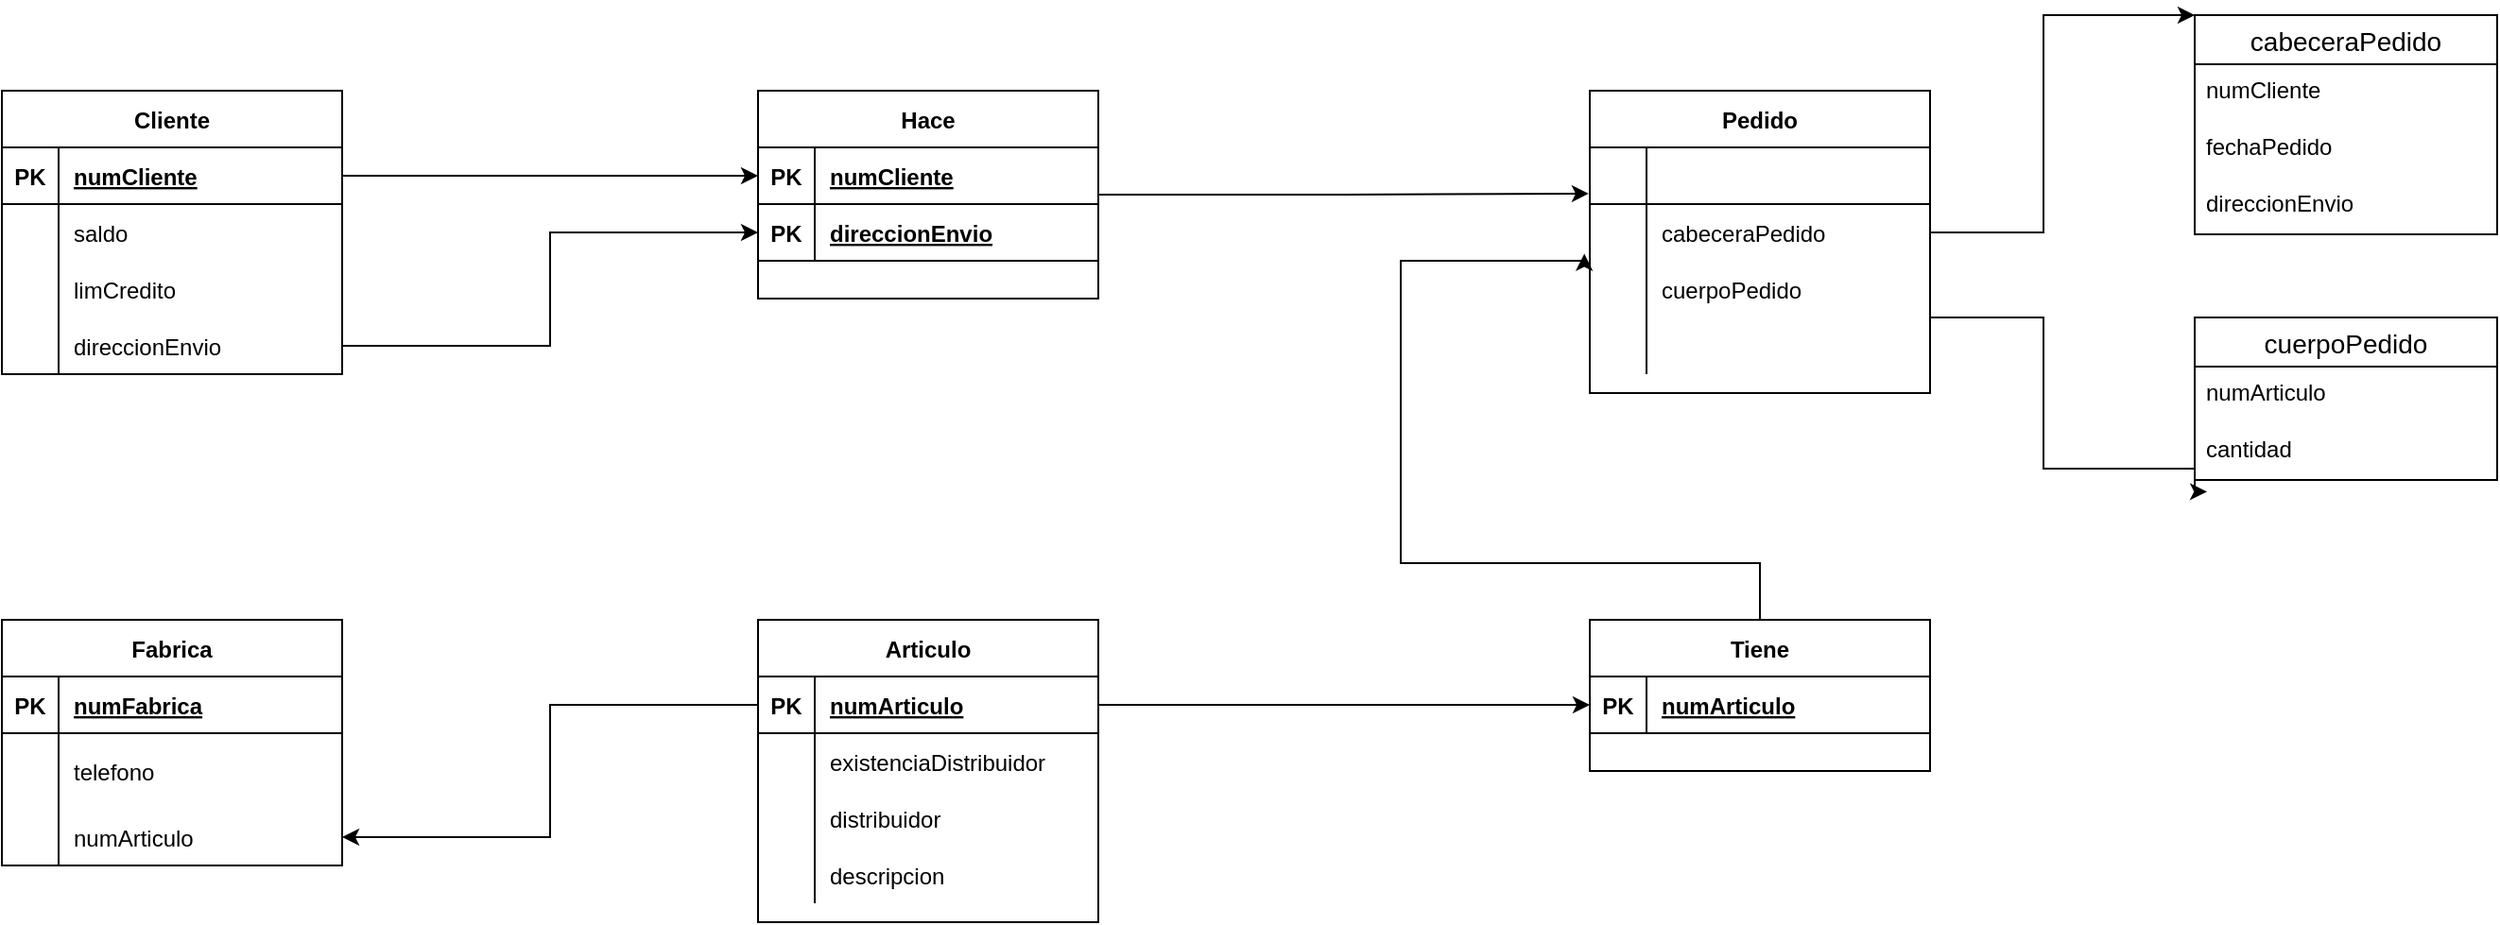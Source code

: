 <mxfile version="13.6.10" type="github"><diagram id="okJQ3bdY4JAh7K6EeQ1p" name="Page-1"><mxGraphModel dx="1304" dy="542" grid="1" gridSize="10" guides="1" tooltips="1" connect="1" arrows="1" fold="1" page="1" pageScale="1" pageWidth="1600" pageHeight="900" math="0" shadow="0"><root><mxCell id="0"/><mxCell id="1" parent="0"/><mxCell id="oLl_Wkx4Nh1EhpCTeB_h-106" style="edgeStyle=orthogonalEdgeStyle;rounded=0;orthogonalLoop=1;jettySize=auto;html=1;exitX=1;exitY=0.75;exitDx=0;exitDy=0;entryX=0.041;entryY=1.208;entryDx=0;entryDy=0;entryPerimeter=0;" edge="1" parent="1" source="oLl_Wkx4Nh1EhpCTeB_h-80" target="oLl_Wkx4Nh1EhpCTeB_h-104"><mxGeometry relative="1" as="geometry"><Array as="points"><mxPoint x="1160" y="200"/><mxPoint x="1160" y="280"/><mxPoint x="1240" y="280"/><mxPoint x="1240" y="292"/></Array></mxGeometry></mxCell><mxCell id="oLl_Wkx4Nh1EhpCTeB_h-100" style="edgeStyle=orthogonalEdgeStyle;rounded=0;orthogonalLoop=1;jettySize=auto;html=1;entryX=0;entryY=0;entryDx=0;entryDy=0;" edge="1" parent="1" source="oLl_Wkx4Nh1EhpCTeB_h-84" target="oLl_Wkx4Nh1EhpCTeB_h-96"><mxGeometry relative="1" as="geometry"><Array as="points"><mxPoint x="1160" y="155"/><mxPoint x="1160" y="40"/></Array></mxGeometry></mxCell><mxCell id="oLl_Wkx4Nh1EhpCTeB_h-168" style="edgeStyle=orthogonalEdgeStyle;rounded=0;orthogonalLoop=1;jettySize=auto;html=1;entryX=-0.003;entryY=0.816;entryDx=0;entryDy=0;entryPerimeter=0;" edge="1" parent="1" source="oLl_Wkx4Nh1EhpCTeB_h-133" target="oLl_Wkx4Nh1EhpCTeB_h-81"><mxGeometry relative="1" as="geometry"><mxPoint x="910" y="135.0" as="targetPoint"/></mxGeometry></mxCell><mxCell id="oLl_Wkx4Nh1EhpCTeB_h-133" value="Hace" style="shape=table;startSize=30;container=1;collapsible=1;childLayout=tableLayout;fixedRows=1;rowLines=0;fontStyle=1;align=center;resizeLast=1;" vertex="1" parent="1"><mxGeometry x="480" y="80" width="180" height="110" as="geometry"/></mxCell><mxCell id="oLl_Wkx4Nh1EhpCTeB_h-134" value="" style="shape=partialRectangle;collapsible=0;dropTarget=0;pointerEvents=0;fillColor=none;top=0;left=0;bottom=1;right=0;points=[[0,0.5],[1,0.5]];portConstraint=eastwest;" vertex="1" parent="oLl_Wkx4Nh1EhpCTeB_h-133"><mxGeometry y="30" width="180" height="30" as="geometry"/></mxCell><mxCell id="oLl_Wkx4Nh1EhpCTeB_h-135" value="PK" style="shape=partialRectangle;connectable=0;fillColor=none;top=0;left=0;bottom=0;right=0;fontStyle=1;overflow=hidden;" vertex="1" parent="oLl_Wkx4Nh1EhpCTeB_h-134"><mxGeometry width="30" height="30" as="geometry"/></mxCell><mxCell id="oLl_Wkx4Nh1EhpCTeB_h-136" value="numCliente" style="shape=partialRectangle;connectable=0;fillColor=none;top=0;left=0;bottom=0;right=0;align=left;spacingLeft=6;fontStyle=5;overflow=hidden;" vertex="1" parent="oLl_Wkx4Nh1EhpCTeB_h-134"><mxGeometry x="30" width="150" height="30" as="geometry"/></mxCell><mxCell id="oLl_Wkx4Nh1EhpCTeB_h-159" value="" style="shape=partialRectangle;collapsible=0;dropTarget=0;pointerEvents=0;fillColor=none;top=0;left=0;bottom=1;right=0;points=[[0,0.5],[1,0.5]];portConstraint=eastwest;" vertex="1" parent="oLl_Wkx4Nh1EhpCTeB_h-133"><mxGeometry y="60" width="180" height="30" as="geometry"/></mxCell><mxCell id="oLl_Wkx4Nh1EhpCTeB_h-160" value="PK" style="shape=partialRectangle;connectable=0;fillColor=none;top=0;left=0;bottom=0;right=0;fontStyle=1;overflow=hidden;" vertex="1" parent="oLl_Wkx4Nh1EhpCTeB_h-159"><mxGeometry width="30" height="30" as="geometry"/></mxCell><mxCell id="oLl_Wkx4Nh1EhpCTeB_h-161" value="direccionEnvio" style="shape=partialRectangle;connectable=0;fillColor=none;top=0;left=0;bottom=0;right=0;align=left;spacingLeft=6;fontStyle=5;overflow=hidden;" vertex="1" parent="oLl_Wkx4Nh1EhpCTeB_h-159"><mxGeometry x="30" width="150" height="30" as="geometry"/></mxCell><mxCell id="oLl_Wkx4Nh1EhpCTeB_h-163" style="edgeStyle=orthogonalEdgeStyle;rounded=0;orthogonalLoop=1;jettySize=auto;html=1;exitX=1;exitY=0.5;exitDx=0;exitDy=0;entryX=0;entryY=0.5;entryDx=0;entryDy=0;" edge="1" parent="1" source="oLl_Wkx4Nh1EhpCTeB_h-2" target="oLl_Wkx4Nh1EhpCTeB_h-134"><mxGeometry relative="1" as="geometry"/></mxCell><mxCell id="oLl_Wkx4Nh1EhpCTeB_h-164" style="edgeStyle=orthogonalEdgeStyle;rounded=0;orthogonalLoop=1;jettySize=auto;html=1;exitX=1;exitY=0.5;exitDx=0;exitDy=0;entryX=0;entryY=0.5;entryDx=0;entryDy=0;" edge="1" parent="1" source="oLl_Wkx4Nh1EhpCTeB_h-14" target="oLl_Wkx4Nh1EhpCTeB_h-159"><mxGeometry relative="1" as="geometry"/></mxCell><mxCell id="oLl_Wkx4Nh1EhpCTeB_h-80" value="Pedido" style="shape=table;startSize=30;container=1;collapsible=1;childLayout=tableLayout;fixedRows=1;rowLines=0;fontStyle=1;align=center;resizeLast=1;" vertex="1" parent="1"><mxGeometry x="920" y="80" width="180" height="160" as="geometry"/></mxCell><mxCell id="oLl_Wkx4Nh1EhpCTeB_h-81" value="" style="shape=partialRectangle;collapsible=0;dropTarget=0;pointerEvents=0;fillColor=none;top=0;left=0;bottom=1;right=0;points=[[0,0.5],[1,0.5]];portConstraint=eastwest;" vertex="1" parent="oLl_Wkx4Nh1EhpCTeB_h-80"><mxGeometry y="30" width="180" height="30" as="geometry"/></mxCell><mxCell id="oLl_Wkx4Nh1EhpCTeB_h-82" value="" style="shape=partialRectangle;connectable=0;fillColor=none;top=0;left=0;bottom=0;right=0;fontStyle=1;overflow=hidden;" vertex="1" parent="oLl_Wkx4Nh1EhpCTeB_h-81"><mxGeometry width="30" height="30" as="geometry"/></mxCell><mxCell id="oLl_Wkx4Nh1EhpCTeB_h-83" value="" style="shape=partialRectangle;connectable=0;fillColor=none;top=0;left=0;bottom=0;right=0;align=left;spacingLeft=6;fontStyle=5;overflow=hidden;" vertex="1" parent="oLl_Wkx4Nh1EhpCTeB_h-81"><mxGeometry x="30" width="150" height="30" as="geometry"/></mxCell><mxCell id="oLl_Wkx4Nh1EhpCTeB_h-84" value="" style="shape=partialRectangle;collapsible=0;dropTarget=0;pointerEvents=0;fillColor=none;top=0;left=0;bottom=0;right=0;points=[[0,0.5],[1,0.5]];portConstraint=eastwest;" vertex="1" parent="oLl_Wkx4Nh1EhpCTeB_h-80"><mxGeometry y="60" width="180" height="30" as="geometry"/></mxCell><mxCell id="oLl_Wkx4Nh1EhpCTeB_h-85" value="" style="shape=partialRectangle;connectable=0;fillColor=none;top=0;left=0;bottom=0;right=0;editable=1;overflow=hidden;" vertex="1" parent="oLl_Wkx4Nh1EhpCTeB_h-84"><mxGeometry width="30" height="30" as="geometry"/></mxCell><mxCell id="oLl_Wkx4Nh1EhpCTeB_h-86" value="cabeceraPedido" style="shape=partialRectangle;connectable=0;fillColor=none;top=0;left=0;bottom=0;right=0;align=left;spacingLeft=6;overflow=hidden;" vertex="1" parent="oLl_Wkx4Nh1EhpCTeB_h-84"><mxGeometry x="30" width="150" height="30" as="geometry"/></mxCell><mxCell id="oLl_Wkx4Nh1EhpCTeB_h-87" value="" style="shape=partialRectangle;collapsible=0;dropTarget=0;pointerEvents=0;fillColor=none;top=0;left=0;bottom=0;right=0;points=[[0,0.5],[1,0.5]];portConstraint=eastwest;" vertex="1" parent="oLl_Wkx4Nh1EhpCTeB_h-80"><mxGeometry y="90" width="180" height="30" as="geometry"/></mxCell><mxCell id="oLl_Wkx4Nh1EhpCTeB_h-88" value="" style="shape=partialRectangle;connectable=0;fillColor=none;top=0;left=0;bottom=0;right=0;editable=1;overflow=hidden;" vertex="1" parent="oLl_Wkx4Nh1EhpCTeB_h-87"><mxGeometry width="30" height="30" as="geometry"/></mxCell><mxCell id="oLl_Wkx4Nh1EhpCTeB_h-89" value="cuerpoPedido" style="shape=partialRectangle;connectable=0;fillColor=none;top=0;left=0;bottom=0;right=0;align=left;spacingLeft=6;overflow=hidden;" vertex="1" parent="oLl_Wkx4Nh1EhpCTeB_h-87"><mxGeometry x="30" width="150" height="30" as="geometry"/></mxCell><mxCell id="oLl_Wkx4Nh1EhpCTeB_h-90" value="" style="shape=partialRectangle;collapsible=0;dropTarget=0;pointerEvents=0;fillColor=none;top=0;left=0;bottom=0;right=0;points=[[0,0.5],[1,0.5]];portConstraint=eastwest;" vertex="1" parent="oLl_Wkx4Nh1EhpCTeB_h-80"><mxGeometry y="120" width="180" height="30" as="geometry"/></mxCell><mxCell id="oLl_Wkx4Nh1EhpCTeB_h-91" value="" style="shape=partialRectangle;connectable=0;fillColor=none;top=0;left=0;bottom=0;right=0;editable=1;overflow=hidden;" vertex="1" parent="oLl_Wkx4Nh1EhpCTeB_h-90"><mxGeometry width="30" height="30" as="geometry"/></mxCell><mxCell id="oLl_Wkx4Nh1EhpCTeB_h-92" value="" style="shape=partialRectangle;connectable=0;fillColor=none;top=0;left=0;bottom=0;right=0;align=left;spacingLeft=6;overflow=hidden;" vertex="1" parent="oLl_Wkx4Nh1EhpCTeB_h-90"><mxGeometry x="30" width="150" height="30" as="geometry"/></mxCell><mxCell id="oLl_Wkx4Nh1EhpCTeB_h-102" value="cuerpoPedido" style="swimlane;fontStyle=0;childLayout=stackLayout;horizontal=1;startSize=26;horizontalStack=0;resizeParent=1;resizeParentMax=0;resizeLast=0;collapsible=1;marginBottom=0;align=center;fontSize=14;" vertex="1" parent="1"><mxGeometry x="1240" y="200" width="160" height="86" as="geometry"/></mxCell><mxCell id="oLl_Wkx4Nh1EhpCTeB_h-103" value="numArticulo" style="text;strokeColor=none;fillColor=none;spacingLeft=4;spacingRight=4;overflow=hidden;rotatable=0;points=[[0,0.5],[1,0.5]];portConstraint=eastwest;fontSize=12;" vertex="1" parent="oLl_Wkx4Nh1EhpCTeB_h-102"><mxGeometry y="26" width="160" height="30" as="geometry"/></mxCell><mxCell id="oLl_Wkx4Nh1EhpCTeB_h-104" value="cantidad" style="text;strokeColor=none;fillColor=none;spacingLeft=4;spacingRight=4;overflow=hidden;rotatable=0;points=[[0,0.5],[1,0.5]];portConstraint=eastwest;fontSize=12;" vertex="1" parent="oLl_Wkx4Nh1EhpCTeB_h-102"><mxGeometry y="56" width="160" height="30" as="geometry"/></mxCell><mxCell id="oLl_Wkx4Nh1EhpCTeB_h-96" value="cabeceraPedido" style="swimlane;fontStyle=0;childLayout=stackLayout;horizontal=1;startSize=26;horizontalStack=0;resizeParent=1;resizeParentMax=0;resizeLast=0;collapsible=1;marginBottom=0;align=center;fontSize=14;" vertex="1" parent="1"><mxGeometry x="1240" y="40" width="160" height="116" as="geometry"/></mxCell><mxCell id="oLl_Wkx4Nh1EhpCTeB_h-98" value="numCliente" style="text;strokeColor=none;fillColor=none;spacingLeft=4;spacingRight=4;overflow=hidden;rotatable=0;points=[[0,0.5],[1,0.5]];portConstraint=eastwest;fontSize=12;" vertex="1" parent="oLl_Wkx4Nh1EhpCTeB_h-96"><mxGeometry y="26" width="160" height="30" as="geometry"/></mxCell><mxCell id="oLl_Wkx4Nh1EhpCTeB_h-99" value="fechaPedido" style="text;strokeColor=none;fillColor=none;spacingLeft=4;spacingRight=4;overflow=hidden;rotatable=0;points=[[0,0.5],[1,0.5]];portConstraint=eastwest;fontSize=12;" vertex="1" parent="oLl_Wkx4Nh1EhpCTeB_h-96"><mxGeometry y="56" width="160" height="30" as="geometry"/></mxCell><mxCell id="oLl_Wkx4Nh1EhpCTeB_h-101" value="direccionEnvio" style="text;strokeColor=none;fillColor=none;spacingLeft=4;spacingRight=4;overflow=hidden;rotatable=0;points=[[0,0.5],[1,0.5]];portConstraint=eastwest;fontSize=12;" vertex="1" parent="oLl_Wkx4Nh1EhpCTeB_h-96"><mxGeometry y="86" width="160" height="30" as="geometry"/></mxCell><mxCell id="oLl_Wkx4Nh1EhpCTeB_h-1" value="Cliente" style="shape=table;startSize=30;container=1;collapsible=1;childLayout=tableLayout;fixedRows=1;rowLines=0;fontStyle=1;align=center;resizeLast=1;" vertex="1" parent="1"><mxGeometry x="80" y="80" width="180" height="150" as="geometry"/></mxCell><mxCell id="oLl_Wkx4Nh1EhpCTeB_h-2" value="" style="shape=partialRectangle;collapsible=0;dropTarget=0;pointerEvents=0;fillColor=none;top=0;left=0;bottom=1;right=0;points=[[0,0.5],[1,0.5]];portConstraint=eastwest;" vertex="1" parent="oLl_Wkx4Nh1EhpCTeB_h-1"><mxGeometry y="30" width="180" height="30" as="geometry"/></mxCell><mxCell id="oLl_Wkx4Nh1EhpCTeB_h-3" value="PK" style="shape=partialRectangle;connectable=0;fillColor=none;top=0;left=0;bottom=0;right=0;fontStyle=1;overflow=hidden;" vertex="1" parent="oLl_Wkx4Nh1EhpCTeB_h-2"><mxGeometry width="30" height="30" as="geometry"/></mxCell><mxCell id="oLl_Wkx4Nh1EhpCTeB_h-4" value="numCliente" style="shape=partialRectangle;connectable=0;fillColor=none;top=0;left=0;bottom=0;right=0;align=left;spacingLeft=6;fontStyle=5;overflow=hidden;" vertex="1" parent="oLl_Wkx4Nh1EhpCTeB_h-2"><mxGeometry x="30" width="150" height="30" as="geometry"/></mxCell><mxCell id="oLl_Wkx4Nh1EhpCTeB_h-8" value="" style="shape=partialRectangle;collapsible=0;dropTarget=0;pointerEvents=0;fillColor=none;top=0;left=0;bottom=0;right=0;points=[[0,0.5],[1,0.5]];portConstraint=eastwest;" vertex="1" parent="oLl_Wkx4Nh1EhpCTeB_h-1"><mxGeometry y="60" width="180" height="30" as="geometry"/></mxCell><mxCell id="oLl_Wkx4Nh1EhpCTeB_h-9" value="" style="shape=partialRectangle;connectable=0;fillColor=none;top=0;left=0;bottom=0;right=0;editable=1;overflow=hidden;" vertex="1" parent="oLl_Wkx4Nh1EhpCTeB_h-8"><mxGeometry width="30" height="30" as="geometry"/></mxCell><mxCell id="oLl_Wkx4Nh1EhpCTeB_h-10" value="saldo" style="shape=partialRectangle;connectable=0;fillColor=none;top=0;left=0;bottom=0;right=0;align=left;spacingLeft=6;overflow=hidden;" vertex="1" parent="oLl_Wkx4Nh1EhpCTeB_h-8"><mxGeometry x="30" width="150" height="30" as="geometry"/></mxCell><mxCell id="oLl_Wkx4Nh1EhpCTeB_h-11" value="" style="shape=partialRectangle;collapsible=0;dropTarget=0;pointerEvents=0;fillColor=none;top=0;left=0;bottom=0;right=0;points=[[0,0.5],[1,0.5]];portConstraint=eastwest;" vertex="1" parent="oLl_Wkx4Nh1EhpCTeB_h-1"><mxGeometry y="90" width="180" height="30" as="geometry"/></mxCell><mxCell id="oLl_Wkx4Nh1EhpCTeB_h-12" value="" style="shape=partialRectangle;connectable=0;fillColor=none;top=0;left=0;bottom=0;right=0;editable=1;overflow=hidden;" vertex="1" parent="oLl_Wkx4Nh1EhpCTeB_h-11"><mxGeometry width="30" height="30" as="geometry"/></mxCell><mxCell id="oLl_Wkx4Nh1EhpCTeB_h-13" value="limCredito" style="shape=partialRectangle;connectable=0;fillColor=none;top=0;left=0;bottom=0;right=0;align=left;spacingLeft=6;overflow=hidden;" vertex="1" parent="oLl_Wkx4Nh1EhpCTeB_h-11"><mxGeometry x="30" width="150" height="30" as="geometry"/></mxCell><mxCell id="oLl_Wkx4Nh1EhpCTeB_h-14" value="" style="shape=partialRectangle;collapsible=0;dropTarget=0;pointerEvents=0;fillColor=none;top=0;left=0;bottom=0;right=0;points=[[0,0.5],[1,0.5]];portConstraint=eastwest;" vertex="1" parent="oLl_Wkx4Nh1EhpCTeB_h-1"><mxGeometry y="120" width="180" height="30" as="geometry"/></mxCell><mxCell id="oLl_Wkx4Nh1EhpCTeB_h-15" value="" style="shape=partialRectangle;connectable=0;fillColor=none;top=0;left=0;bottom=0;right=0;editable=1;overflow=hidden;" vertex="1" parent="oLl_Wkx4Nh1EhpCTeB_h-14"><mxGeometry width="30" height="30" as="geometry"/></mxCell><mxCell id="oLl_Wkx4Nh1EhpCTeB_h-16" value="direccionEnvio" style="shape=partialRectangle;connectable=0;fillColor=none;top=0;left=0;bottom=0;right=0;align=left;spacingLeft=6;overflow=hidden;" vertex="1" parent="oLl_Wkx4Nh1EhpCTeB_h-14"><mxGeometry x="30" width="150" height="30" as="geometry"/></mxCell><mxCell id="oLl_Wkx4Nh1EhpCTeB_h-20" value="Articulo" style="shape=table;startSize=30;container=1;collapsible=1;childLayout=tableLayout;fixedRows=1;rowLines=0;fontStyle=1;align=center;resizeLast=1;" vertex="1" parent="1"><mxGeometry x="480" y="360" width="180" height="160" as="geometry"/></mxCell><mxCell id="oLl_Wkx4Nh1EhpCTeB_h-21" value="" style="shape=partialRectangle;collapsible=0;dropTarget=0;pointerEvents=0;fillColor=none;top=0;left=0;bottom=1;right=0;points=[[0,0.5],[1,0.5]];portConstraint=eastwest;" vertex="1" parent="oLl_Wkx4Nh1EhpCTeB_h-20"><mxGeometry y="30" width="180" height="30" as="geometry"/></mxCell><mxCell id="oLl_Wkx4Nh1EhpCTeB_h-22" value="PK" style="shape=partialRectangle;connectable=0;fillColor=none;top=0;left=0;bottom=0;right=0;fontStyle=1;overflow=hidden;" vertex="1" parent="oLl_Wkx4Nh1EhpCTeB_h-21"><mxGeometry width="30" height="30" as="geometry"/></mxCell><mxCell id="oLl_Wkx4Nh1EhpCTeB_h-23" value="numArticulo" style="shape=partialRectangle;connectable=0;fillColor=none;top=0;left=0;bottom=0;right=0;align=left;spacingLeft=6;fontStyle=5;overflow=hidden;" vertex="1" parent="oLl_Wkx4Nh1EhpCTeB_h-21"><mxGeometry x="30" width="150" height="30" as="geometry"/></mxCell><mxCell id="oLl_Wkx4Nh1EhpCTeB_h-24" value="" style="shape=partialRectangle;collapsible=0;dropTarget=0;pointerEvents=0;fillColor=none;top=0;left=0;bottom=0;right=0;points=[[0,0.5],[1,0.5]];portConstraint=eastwest;" vertex="1" parent="oLl_Wkx4Nh1EhpCTeB_h-20"><mxGeometry y="60" width="180" height="30" as="geometry"/></mxCell><mxCell id="oLl_Wkx4Nh1EhpCTeB_h-25" value="" style="shape=partialRectangle;connectable=0;fillColor=none;top=0;left=0;bottom=0;right=0;editable=1;overflow=hidden;" vertex="1" parent="oLl_Wkx4Nh1EhpCTeB_h-24"><mxGeometry width="30" height="30" as="geometry"/></mxCell><mxCell id="oLl_Wkx4Nh1EhpCTeB_h-26" value="existenciaDistribuidor" style="shape=partialRectangle;connectable=0;fillColor=none;top=0;left=0;bottom=0;right=0;align=left;spacingLeft=6;overflow=hidden;" vertex="1" parent="oLl_Wkx4Nh1EhpCTeB_h-24"><mxGeometry x="30" width="150" height="30" as="geometry"/></mxCell><mxCell id="oLl_Wkx4Nh1EhpCTeB_h-27" value="" style="shape=partialRectangle;collapsible=0;dropTarget=0;pointerEvents=0;fillColor=none;top=0;left=0;bottom=0;right=0;points=[[0,0.5],[1,0.5]];portConstraint=eastwest;" vertex="1" parent="oLl_Wkx4Nh1EhpCTeB_h-20"><mxGeometry y="90" width="180" height="30" as="geometry"/></mxCell><mxCell id="oLl_Wkx4Nh1EhpCTeB_h-28" value="" style="shape=partialRectangle;connectable=0;fillColor=none;top=0;left=0;bottom=0;right=0;editable=1;overflow=hidden;" vertex="1" parent="oLl_Wkx4Nh1EhpCTeB_h-27"><mxGeometry width="30" height="30" as="geometry"/></mxCell><mxCell id="oLl_Wkx4Nh1EhpCTeB_h-29" value="distribuidor" style="shape=partialRectangle;connectable=0;fillColor=none;top=0;left=0;bottom=0;right=0;align=left;spacingLeft=6;overflow=hidden;" vertex="1" parent="oLl_Wkx4Nh1EhpCTeB_h-27"><mxGeometry x="30" width="150" height="30" as="geometry"/></mxCell><mxCell id="oLl_Wkx4Nh1EhpCTeB_h-30" value="" style="shape=partialRectangle;collapsible=0;dropTarget=0;pointerEvents=0;fillColor=none;top=0;left=0;bottom=0;right=0;points=[[0,0.5],[1,0.5]];portConstraint=eastwest;" vertex="1" parent="oLl_Wkx4Nh1EhpCTeB_h-20"><mxGeometry y="120" width="180" height="30" as="geometry"/></mxCell><mxCell id="oLl_Wkx4Nh1EhpCTeB_h-31" value="" style="shape=partialRectangle;connectable=0;fillColor=none;top=0;left=0;bottom=0;right=0;editable=1;overflow=hidden;" vertex="1" parent="oLl_Wkx4Nh1EhpCTeB_h-30"><mxGeometry width="30" height="30" as="geometry"/></mxCell><mxCell id="oLl_Wkx4Nh1EhpCTeB_h-32" value="descripcion" style="shape=partialRectangle;connectable=0;fillColor=none;top=0;left=0;bottom=0;right=0;align=left;spacingLeft=6;overflow=hidden;" vertex="1" parent="oLl_Wkx4Nh1EhpCTeB_h-30"><mxGeometry x="30" width="150" height="30" as="geometry"/></mxCell><mxCell id="oLl_Wkx4Nh1EhpCTeB_h-33" value="Fabrica" style="shape=table;startSize=30;container=1;collapsible=1;childLayout=tableLayout;fixedRows=1;rowLines=0;fontStyle=1;align=center;resizeLast=1;" vertex="1" parent="1"><mxGeometry x="80" y="360" width="180" height="130" as="geometry"/></mxCell><mxCell id="oLl_Wkx4Nh1EhpCTeB_h-34" value="" style="shape=partialRectangle;collapsible=0;dropTarget=0;pointerEvents=0;fillColor=none;top=0;left=0;bottom=1;right=0;points=[[0,0.5],[1,0.5]];portConstraint=eastwest;" vertex="1" parent="oLl_Wkx4Nh1EhpCTeB_h-33"><mxGeometry y="30" width="180" height="30" as="geometry"/></mxCell><mxCell id="oLl_Wkx4Nh1EhpCTeB_h-35" value="PK" style="shape=partialRectangle;connectable=0;fillColor=none;top=0;left=0;bottom=0;right=0;fontStyle=1;overflow=hidden;" vertex="1" parent="oLl_Wkx4Nh1EhpCTeB_h-34"><mxGeometry width="30" height="30" as="geometry"/></mxCell><mxCell id="oLl_Wkx4Nh1EhpCTeB_h-36" value="numFabrica" style="shape=partialRectangle;connectable=0;fillColor=none;top=0;left=0;bottom=0;right=0;align=left;spacingLeft=6;fontStyle=5;overflow=hidden;" vertex="1" parent="oLl_Wkx4Nh1EhpCTeB_h-34"><mxGeometry x="30" width="150" height="30" as="geometry"/></mxCell><mxCell id="oLl_Wkx4Nh1EhpCTeB_h-37" value="" style="shape=partialRectangle;collapsible=0;dropTarget=0;pointerEvents=0;fillColor=none;top=0;left=0;bottom=0;right=0;points=[[0,0.5],[1,0.5]];portConstraint=eastwest;" vertex="1" parent="oLl_Wkx4Nh1EhpCTeB_h-33"><mxGeometry y="60" width="180" height="40" as="geometry"/></mxCell><mxCell id="oLl_Wkx4Nh1EhpCTeB_h-38" value="" style="shape=partialRectangle;connectable=0;fillColor=none;top=0;left=0;bottom=0;right=0;editable=1;overflow=hidden;" vertex="1" parent="oLl_Wkx4Nh1EhpCTeB_h-37"><mxGeometry width="30" height="40" as="geometry"/></mxCell><mxCell id="oLl_Wkx4Nh1EhpCTeB_h-39" value="telefono" style="shape=partialRectangle;connectable=0;fillColor=none;top=0;left=0;bottom=0;right=0;align=left;spacingLeft=6;overflow=hidden;" vertex="1" parent="oLl_Wkx4Nh1EhpCTeB_h-37"><mxGeometry x="30" width="150" height="40" as="geometry"/></mxCell><mxCell id="oLl_Wkx4Nh1EhpCTeB_h-169" value="" style="shape=partialRectangle;collapsible=0;dropTarget=0;pointerEvents=0;fillColor=none;top=0;left=0;bottom=0;right=0;points=[[0,0.5],[1,0.5]];portConstraint=eastwest;" vertex="1" parent="oLl_Wkx4Nh1EhpCTeB_h-33"><mxGeometry y="100" width="180" height="30" as="geometry"/></mxCell><mxCell id="oLl_Wkx4Nh1EhpCTeB_h-170" value="" style="shape=partialRectangle;connectable=0;fillColor=none;top=0;left=0;bottom=0;right=0;editable=1;overflow=hidden;" vertex="1" parent="oLl_Wkx4Nh1EhpCTeB_h-169"><mxGeometry width="30" height="30" as="geometry"/></mxCell><mxCell id="oLl_Wkx4Nh1EhpCTeB_h-171" value="numArticulo" style="shape=partialRectangle;connectable=0;fillColor=none;top=0;left=0;bottom=0;right=0;align=left;spacingLeft=6;overflow=hidden;" vertex="1" parent="oLl_Wkx4Nh1EhpCTeB_h-169"><mxGeometry x="30" width="150" height="30" as="geometry"/></mxCell><mxCell id="oLl_Wkx4Nh1EhpCTeB_h-180" style="edgeStyle=orthogonalEdgeStyle;rounded=0;orthogonalLoop=1;jettySize=auto;html=1;entryX=-0.016;entryY=-0.125;entryDx=0;entryDy=0;entryPerimeter=0;exitX=0.5;exitY=0;exitDx=0;exitDy=0;" edge="1" parent="1" source="oLl_Wkx4Nh1EhpCTeB_h-172" target="oLl_Wkx4Nh1EhpCTeB_h-87"><mxGeometry relative="1" as="geometry"><mxPoint x="850" y="170.0" as="targetPoint"/><Array as="points"><mxPoint x="1010" y="330"/><mxPoint x="820" y="330"/><mxPoint x="820" y="170"/><mxPoint x="917" y="170"/></Array></mxGeometry></mxCell><mxCell id="oLl_Wkx4Nh1EhpCTeB_h-172" value="Tiene" style="shape=table;startSize=30;container=1;collapsible=1;childLayout=tableLayout;fixedRows=1;rowLines=0;fontStyle=1;align=center;resizeLast=1;" vertex="1" parent="1"><mxGeometry x="920" y="360" width="180" height="80" as="geometry"/></mxCell><mxCell id="oLl_Wkx4Nh1EhpCTeB_h-173" value="" style="shape=partialRectangle;collapsible=0;dropTarget=0;pointerEvents=0;fillColor=none;top=0;left=0;bottom=1;right=0;points=[[0,0.5],[1,0.5]];portConstraint=eastwest;" vertex="1" parent="oLl_Wkx4Nh1EhpCTeB_h-172"><mxGeometry y="30" width="180" height="30" as="geometry"/></mxCell><mxCell id="oLl_Wkx4Nh1EhpCTeB_h-174" value="PK" style="shape=partialRectangle;connectable=0;fillColor=none;top=0;left=0;bottom=0;right=0;fontStyle=1;overflow=hidden;" vertex="1" parent="oLl_Wkx4Nh1EhpCTeB_h-173"><mxGeometry width="30" height="30" as="geometry"/></mxCell><mxCell id="oLl_Wkx4Nh1EhpCTeB_h-175" value="numArticulo" style="shape=partialRectangle;connectable=0;fillColor=none;top=0;left=0;bottom=0;right=0;align=left;spacingLeft=6;fontStyle=5;overflow=hidden;" vertex="1" parent="oLl_Wkx4Nh1EhpCTeB_h-173"><mxGeometry x="30" width="150" height="30" as="geometry"/></mxCell><mxCell id="oLl_Wkx4Nh1EhpCTeB_h-184" style="edgeStyle=orthogonalEdgeStyle;rounded=0;orthogonalLoop=1;jettySize=auto;html=1;exitX=1;exitY=0.5;exitDx=0;exitDy=0;entryX=0;entryY=0.5;entryDx=0;entryDy=0;" edge="1" parent="1" source="oLl_Wkx4Nh1EhpCTeB_h-21" target="oLl_Wkx4Nh1EhpCTeB_h-173"><mxGeometry relative="1" as="geometry"/></mxCell><mxCell id="oLl_Wkx4Nh1EhpCTeB_h-185" style="edgeStyle=orthogonalEdgeStyle;rounded=0;orthogonalLoop=1;jettySize=auto;html=1;exitX=0;exitY=0.5;exitDx=0;exitDy=0;entryX=1;entryY=0.5;entryDx=0;entryDy=0;" edge="1" parent="1" source="oLl_Wkx4Nh1EhpCTeB_h-21" target="oLl_Wkx4Nh1EhpCTeB_h-169"><mxGeometry relative="1" as="geometry"/></mxCell></root></mxGraphModel></diagram></mxfile>